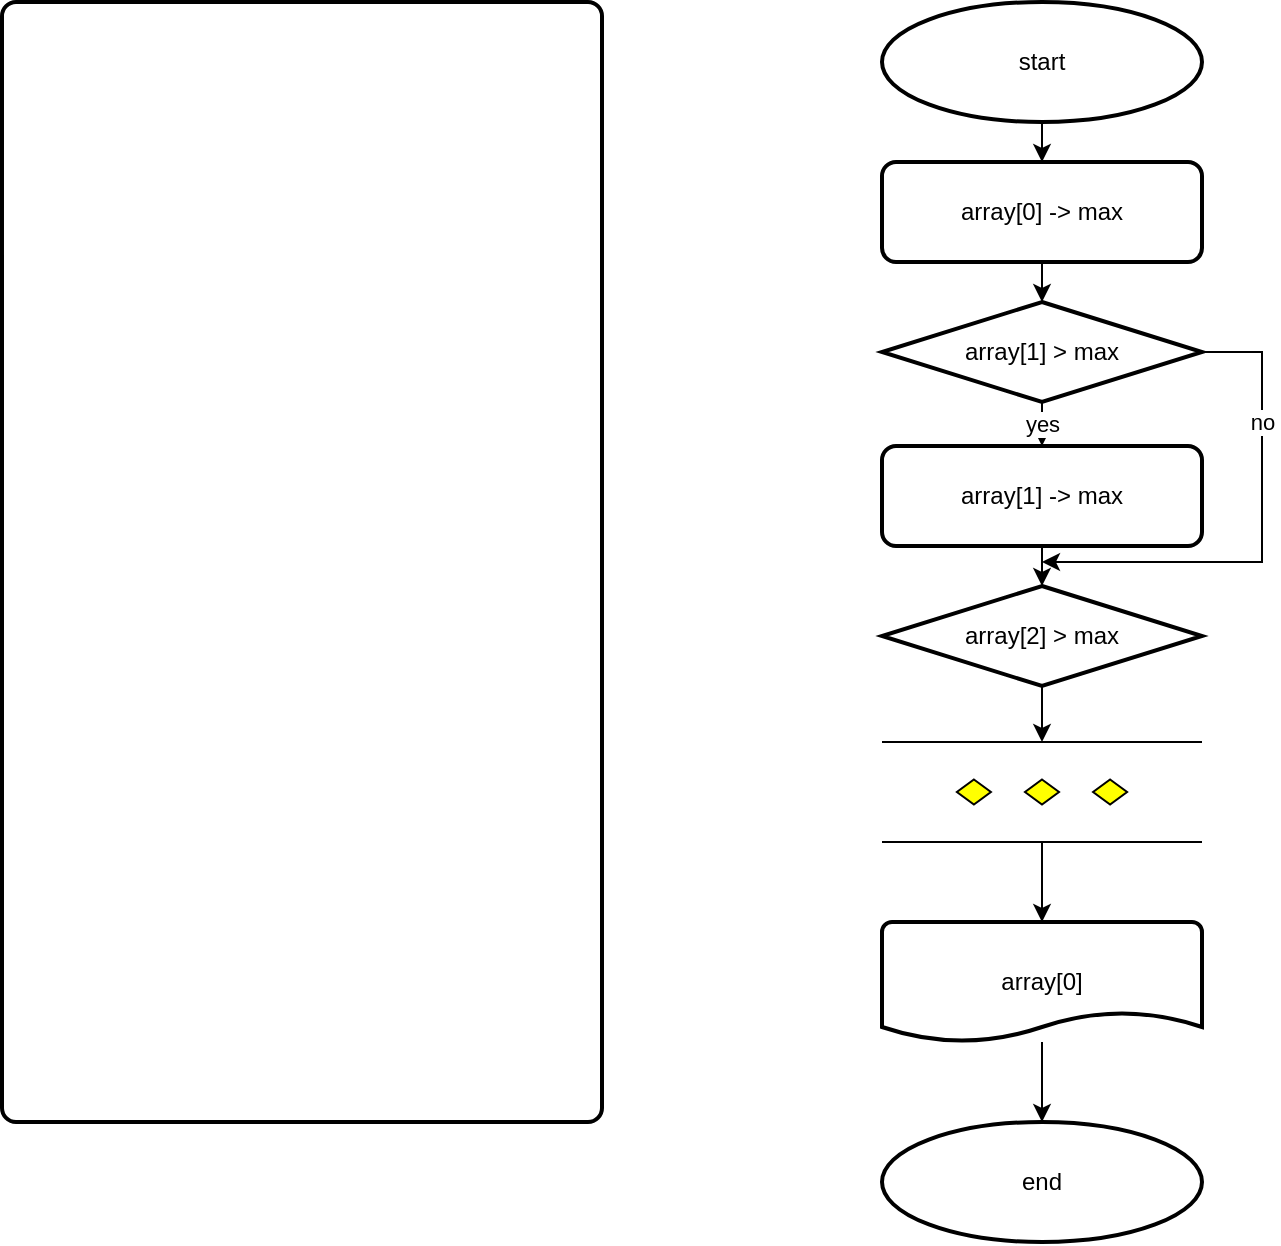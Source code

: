 <mxfile version="19.0.3" type="device"><diagram id="RGVT9vgikbA0B29_6FSc" name="Page-1"><mxGraphModel dx="1102" dy="857" grid="1" gridSize="10" guides="1" tooltips="1" connect="1" arrows="1" fold="1" page="1" pageScale="1" pageWidth="850" pageHeight="1100" math="0" shadow="0"><root><mxCell id="0"/><mxCell id="1" parent="0"/><mxCell id="eGjwr6_eAw0Rv4NNWbl4-1" style="edgeStyle=orthogonalEdgeStyle;rounded=0;orthogonalLoop=1;jettySize=auto;html=1;exitX=0.5;exitY=1;exitDx=0;exitDy=0;exitPerimeter=0;entryX=0.5;entryY=0;entryDx=0;entryDy=0;entryPerimeter=0;" edge="1" parent="1" source="eGjwr6_eAw0Rv4NNWbl4-2"><mxGeometry relative="1" as="geometry"><mxPoint x="560" y="120" as="targetPoint"/></mxGeometry></mxCell><mxCell id="eGjwr6_eAw0Rv4NNWbl4-2" value="start" style="strokeWidth=2;html=1;shape=mxgraph.flowchart.start_1;whiteSpace=wrap;" vertex="1" parent="1"><mxGeometry x="480" y="40" width="160" height="60" as="geometry"/></mxCell><mxCell id="eGjwr6_eAw0Rv4NNWbl4-22" value="yes" style="edgeStyle=orthogonalEdgeStyle;rounded=0;orthogonalLoop=1;jettySize=auto;html=1;exitX=0.5;exitY=1;exitDx=0;exitDy=0;exitPerimeter=0;entryX=0.5;entryY=0;entryDx=0;entryDy=0;" edge="1" parent="1" source="eGjwr6_eAw0Rv4NNWbl4-10" target="eGjwr6_eAw0Rv4NNWbl4-18"><mxGeometry relative="1" as="geometry"/></mxCell><mxCell id="eGjwr6_eAw0Rv4NNWbl4-24" value="no" style="edgeStyle=orthogonalEdgeStyle;rounded=0;orthogonalLoop=1;jettySize=auto;html=1;" edge="1" parent="1" source="eGjwr6_eAw0Rv4NNWbl4-10"><mxGeometry x="-0.469" relative="1" as="geometry"><mxPoint x="560" y="320" as="targetPoint"/><Array as="points"><mxPoint x="670" y="215"/><mxPoint x="670" y="320"/></Array><mxPoint as="offset"/></mxGeometry></mxCell><mxCell id="eGjwr6_eAw0Rv4NNWbl4-10" value="array[1] &amp;gt; max" style="strokeWidth=2;html=1;shape=mxgraph.flowchart.decision;whiteSpace=wrap;" vertex="1" parent="1"><mxGeometry x="480" y="190" width="160" height="50" as="geometry"/></mxCell><mxCell id="eGjwr6_eAw0Rv4NNWbl4-11" value="" style="edgeStyle=orthogonalEdgeStyle;rounded=0;orthogonalLoop=1;jettySize=auto;html=1;" edge="1" parent="1" source="eGjwr6_eAw0Rv4NNWbl4-12" target="eGjwr6_eAw0Rv4NNWbl4-13"><mxGeometry relative="1" as="geometry"/></mxCell><mxCell id="eGjwr6_eAw0Rv4NNWbl4-12" value="array[0]" style="strokeWidth=2;html=1;shape=mxgraph.flowchart.document2;whiteSpace=wrap;size=0.25;" vertex="1" parent="1"><mxGeometry x="480" y="500" width="160" height="60" as="geometry"/></mxCell><mxCell id="eGjwr6_eAw0Rv4NNWbl4-13" value="end" style="strokeWidth=2;html=1;shape=mxgraph.flowchart.start_1;whiteSpace=wrap;" vertex="1" parent="1"><mxGeometry x="480" y="600" width="160" height="60" as="geometry"/></mxCell><mxCell id="eGjwr6_eAw0Rv4NNWbl4-21" style="edgeStyle=orthogonalEdgeStyle;rounded=0;orthogonalLoop=1;jettySize=auto;html=1;exitX=0.5;exitY=1;exitDx=0;exitDy=0;entryX=0.5;entryY=0;entryDx=0;entryDy=0;entryPerimeter=0;" edge="1" parent="1" source="eGjwr6_eAw0Rv4NNWbl4-14" target="eGjwr6_eAw0Rv4NNWbl4-10"><mxGeometry relative="1" as="geometry"/></mxCell><mxCell id="eGjwr6_eAw0Rv4NNWbl4-14" value="array[0] -&amp;gt; max" style="rounded=1;whiteSpace=wrap;html=1;absoluteArcSize=1;arcSize=14;strokeWidth=2;" vertex="1" parent="1"><mxGeometry x="480" y="120" width="160" height="50" as="geometry"/></mxCell><mxCell id="eGjwr6_eAw0Rv4NNWbl4-15" value="" style="rounded=1;whiteSpace=wrap;html=1;absoluteArcSize=1;arcSize=14;strokeWidth=2;" vertex="1" parent="1"><mxGeometry x="40" y="40" width="300" height="560" as="geometry"/></mxCell><mxCell id="eGjwr6_eAw0Rv4NNWbl4-23" style="edgeStyle=orthogonalEdgeStyle;rounded=0;orthogonalLoop=1;jettySize=auto;html=1;exitX=0.5;exitY=1;exitDx=0;exitDy=0;entryX=0.5;entryY=0;entryDx=0;entryDy=0;entryPerimeter=0;" edge="1" parent="1" source="eGjwr6_eAw0Rv4NNWbl4-18" target="eGjwr6_eAw0Rv4NNWbl4-19"><mxGeometry relative="1" as="geometry"/></mxCell><mxCell id="eGjwr6_eAw0Rv4NNWbl4-18" value="array[1] -&amp;gt; max" style="rounded=1;whiteSpace=wrap;html=1;absoluteArcSize=1;arcSize=14;strokeWidth=2;" vertex="1" parent="1"><mxGeometry x="480" y="262" width="160" height="50" as="geometry"/></mxCell><mxCell id="eGjwr6_eAw0Rv4NNWbl4-27" style="edgeStyle=orthogonalEdgeStyle;rounded=0;orthogonalLoop=1;jettySize=auto;html=1;exitX=0.5;exitY=1;exitDx=0;exitDy=0;exitPerimeter=0;entryX=0.5;entryY=0;entryDx=0;entryDy=0;entryPerimeter=0;" edge="1" parent="1" source="eGjwr6_eAw0Rv4NNWbl4-19" target="eGjwr6_eAw0Rv4NNWbl4-25"><mxGeometry relative="1" as="geometry"/></mxCell><mxCell id="eGjwr6_eAw0Rv4NNWbl4-19" value="array[2] &amp;gt; max" style="strokeWidth=2;html=1;shape=mxgraph.flowchart.decision;whiteSpace=wrap;" vertex="1" parent="1"><mxGeometry x="480" y="332" width="160" height="50" as="geometry"/></mxCell><mxCell id="eGjwr6_eAw0Rv4NNWbl4-28" style="edgeStyle=orthogonalEdgeStyle;rounded=0;orthogonalLoop=1;jettySize=auto;html=1;exitX=0.5;exitY=1;exitDx=0;exitDy=0;exitPerimeter=0;" edge="1" parent="1" source="eGjwr6_eAw0Rv4NNWbl4-25" target="eGjwr6_eAw0Rv4NNWbl4-12"><mxGeometry relative="1" as="geometry"/></mxCell><mxCell id="eGjwr6_eAw0Rv4NNWbl4-25" value="" style="verticalLabelPosition=bottom;verticalAlign=top;html=1;shape=mxgraph.flowchart.parallel_mode;pointerEvents=1" vertex="1" parent="1"><mxGeometry x="480" y="410" width="160" height="50" as="geometry"/></mxCell></root></mxGraphModel></diagram></mxfile>